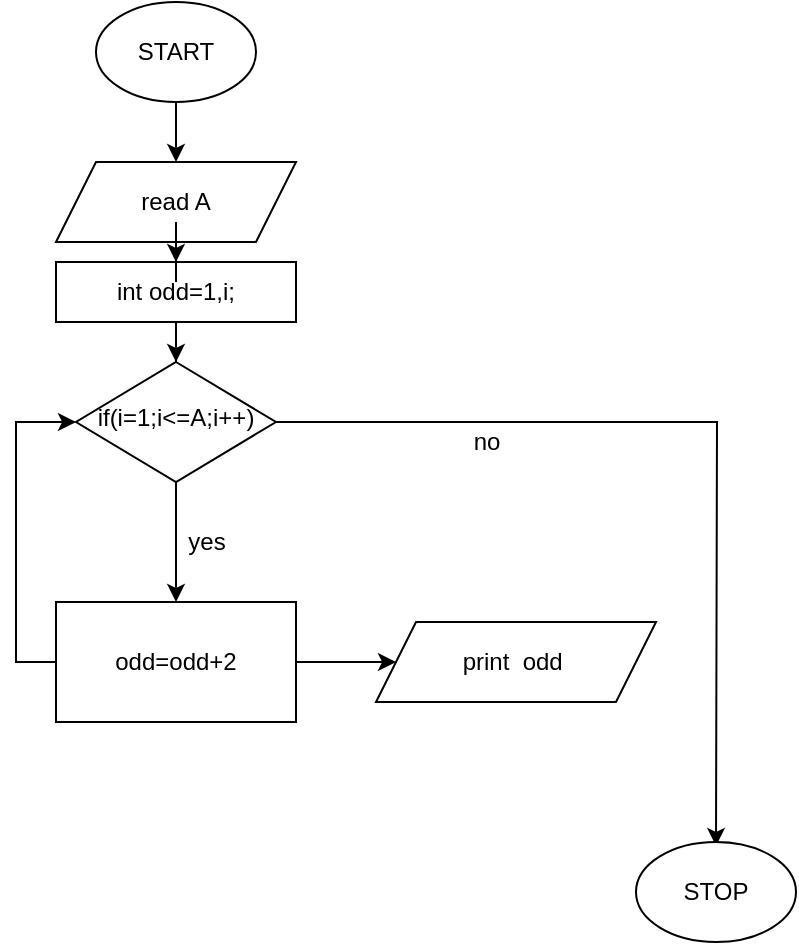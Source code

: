 <mxfile version="13.9.9" type="device"><diagram id="3PpoRXTyFD_ZI75qzG-2" name="Page-1"><mxGraphModel dx="766" dy="526" grid="1" gridSize="10" guides="1" tooltips="1" connect="1" arrows="1" fold="1" page="1" pageScale="1" pageWidth="850" pageHeight="1100" math="0" shadow="0"><root><mxCell id="0"/><mxCell id="1" parent="0"/><mxCell id="h8Ge9UxiQVX15jX3dBh--1" style="edgeStyle=orthogonalEdgeStyle;rounded=0;orthogonalLoop=1;jettySize=auto;html=1;exitX=1;exitY=0.5;exitDx=0;exitDy=0;" edge="1" parent="1" source="h8Ge9UxiQVX15jX3dBh--2"><mxGeometry relative="1" as="geometry"><mxPoint x="490" y="442" as="targetPoint"/></mxGeometry></mxCell><mxCell id="h8Ge9UxiQVX15jX3dBh--2" value="if(i=1;i&amp;lt;=A;i++)" style="rhombus;whiteSpace=wrap;html=1;shadow=0;fontFamily=Helvetica;fontSize=12;align=center;strokeWidth=1;spacing=6;spacingTop=-4;" vertex="1" parent="1"><mxGeometry x="170" y="200" width="100" height="60" as="geometry"/></mxCell><mxCell id="h8Ge9UxiQVX15jX3dBh--3" style="edgeStyle=orthogonalEdgeStyle;rounded=0;orthogonalLoop=1;jettySize=auto;html=1;entryX=0.5;entryY=0;entryDx=0;entryDy=0;" edge="1" parent="1" source="h8Ge9UxiQVX15jX3dBh--4"><mxGeometry relative="1" as="geometry"><mxPoint x="220" y="100" as="targetPoint"/></mxGeometry></mxCell><mxCell id="h8Ge9UxiQVX15jX3dBh--4" value="START" style="ellipse;whiteSpace=wrap;html=1;" vertex="1" parent="1"><mxGeometry x="180" y="20" width="80" height="50" as="geometry"/></mxCell><mxCell id="h8Ge9UxiQVX15jX3dBh--5" value="STOP" style="ellipse;whiteSpace=wrap;html=1;" vertex="1" parent="1"><mxGeometry x="450" y="440" width="80" height="50" as="geometry"/></mxCell><mxCell id="h8Ge9UxiQVX15jX3dBh--6" style="edgeStyle=orthogonalEdgeStyle;rounded=0;orthogonalLoop=1;jettySize=auto;html=1;" edge="1" parent="1" source="h8Ge9UxiQVX15jX3dBh--11" target="h8Ge9UxiQVX15jX3dBh--2"><mxGeometry relative="1" as="geometry"><mxPoint x="220" y="160" as="targetPoint"/></mxGeometry></mxCell><mxCell id="h8Ge9UxiQVX15jX3dBh--7" value="&lt;span&gt;read A&lt;/span&gt;" style="shape=parallelogram;perimeter=parallelogramPerimeter;whiteSpace=wrap;html=1;fixedSize=1;" vertex="1" parent="1"><mxGeometry x="160" y="100" width="120" height="40" as="geometry"/></mxCell><mxCell id="h8Ge9UxiQVX15jX3dBh--8" value="no" style="text;html=1;align=center;verticalAlign=middle;resizable=0;points=[];autosize=1;" vertex="1" parent="1"><mxGeometry x="360" y="230" width="30" height="20" as="geometry"/></mxCell><mxCell id="h8Ge9UxiQVX15jX3dBh--9" style="edgeStyle=orthogonalEdgeStyle;rounded=0;orthogonalLoop=1;jettySize=auto;html=1;entryX=0.5;entryY=0;entryDx=0;entryDy=0;" edge="1" parent="1"><mxGeometry relative="1" as="geometry"><mxPoint x="220" y="330" as="sourcePoint"/><mxPoint x="220" y="340" as="targetPoint"/></mxGeometry></mxCell><mxCell id="h8Ge9UxiQVX15jX3dBh--10" value="yes" style="text;html=1;align=center;verticalAlign=middle;resizable=0;points=[];autosize=1;" vertex="1" parent="1"><mxGeometry x="220" y="280" width="30" height="20" as="geometry"/></mxCell><mxCell id="h8Ge9UxiQVX15jX3dBh--11" value="int odd=1,i;" style="rounded=0;whiteSpace=wrap;html=1;" vertex="1" parent="1"><mxGeometry x="160" y="150" width="120" height="30" as="geometry"/></mxCell><mxCell id="h8Ge9UxiQVX15jX3dBh--12" style="edgeStyle=orthogonalEdgeStyle;rounded=0;orthogonalLoop=1;jettySize=auto;html=1;entryX=0.5;entryY=0;entryDx=0;entryDy=0;" edge="1" parent="1" source="h8Ge9UxiQVX15jX3dBh--7" target="h8Ge9UxiQVX15jX3dBh--11"><mxGeometry relative="1" as="geometry"><mxPoint x="220" y="190" as="targetPoint"/><mxPoint x="220" y="140" as="sourcePoint"/></mxGeometry></mxCell><mxCell id="h8Ge9UxiQVX15jX3dBh--13" style="edgeStyle=orthogonalEdgeStyle;rounded=0;orthogonalLoop=1;jettySize=auto;html=1;exitX=0;exitY=0.5;exitDx=0;exitDy=0;entryX=0;entryY=0.5;entryDx=0;entryDy=0;" edge="1" parent="1" source="h8Ge9UxiQVX15jX3dBh--14" target="h8Ge9UxiQVX15jX3dBh--2"><mxGeometry relative="1" as="geometry"/></mxCell><mxCell id="h8Ge9UxiQVX15jX3dBh--17" style="edgeStyle=orthogonalEdgeStyle;rounded=0;orthogonalLoop=1;jettySize=auto;html=1;exitX=1;exitY=0.5;exitDx=0;exitDy=0;entryX=0;entryY=0.5;entryDx=0;entryDy=0;" edge="1" parent="1" source="h8Ge9UxiQVX15jX3dBh--14" target="h8Ge9UxiQVX15jX3dBh--16"><mxGeometry relative="1" as="geometry"/></mxCell><mxCell id="h8Ge9UxiQVX15jX3dBh--14" value="odd=odd+2" style="rounded=0;whiteSpace=wrap;html=1;" vertex="1" parent="1"><mxGeometry x="160" y="320" width="120" height="60" as="geometry"/></mxCell><mxCell id="h8Ge9UxiQVX15jX3dBh--15" style="edgeStyle=orthogonalEdgeStyle;rounded=0;orthogonalLoop=1;jettySize=auto;html=1;exitX=0.5;exitY=1;exitDx=0;exitDy=0;entryX=0.5;entryY=0;entryDx=0;entryDy=0;" edge="1" parent="1" source="h8Ge9UxiQVX15jX3dBh--2" target="h8Ge9UxiQVX15jX3dBh--14"><mxGeometry relative="1" as="geometry"><mxPoint x="220" y="260" as="sourcePoint"/><mxPoint x="220" y="340" as="targetPoint"/></mxGeometry></mxCell><mxCell id="h8Ge9UxiQVX15jX3dBh--16" value="&lt;span&gt;print&amp;nbsp; odd&amp;nbsp;&lt;/span&gt;" style="shape=parallelogram;perimeter=parallelogramPerimeter;whiteSpace=wrap;html=1;fixedSize=1;" vertex="1" parent="1"><mxGeometry x="320" y="330" width="140" height="40" as="geometry"/></mxCell></root></mxGraphModel></diagram></mxfile>